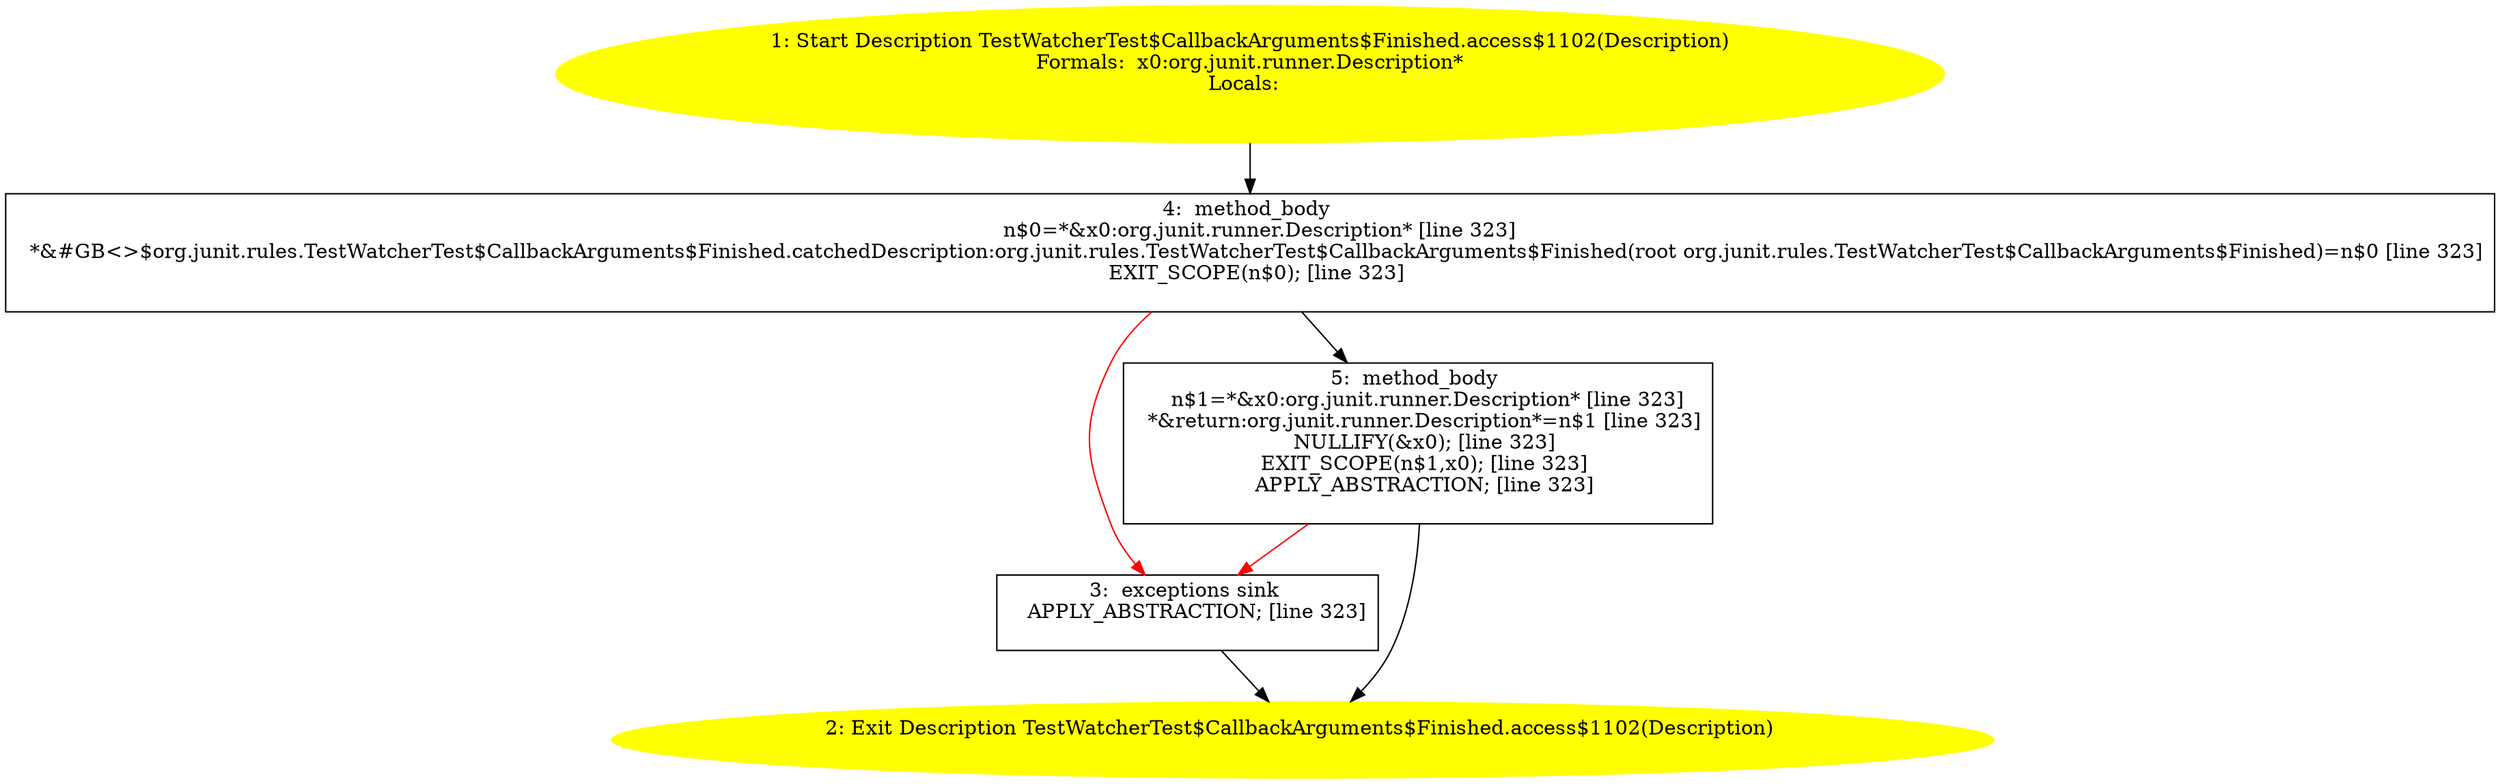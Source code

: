 /* @generated */
digraph cfg {
"org.junit.rules.TestWatcherTest$CallbackArguments$Finished.access$1102(org.junit.runner.Description).dfbc65b1095622e04f64d6ca342b3e83_1" [label="1: Start Description TestWatcherTest$CallbackArguments$Finished.access$1102(Description)\nFormals:  x0:org.junit.runner.Description*\nLocals:  \n  " color=yellow style=filled]
	

	 "org.junit.rules.TestWatcherTest$CallbackArguments$Finished.access$1102(org.junit.runner.Description).dfbc65b1095622e04f64d6ca342b3e83_1" -> "org.junit.rules.TestWatcherTest$CallbackArguments$Finished.access$1102(org.junit.runner.Description).dfbc65b1095622e04f64d6ca342b3e83_4" ;
"org.junit.rules.TestWatcherTest$CallbackArguments$Finished.access$1102(org.junit.runner.Description).dfbc65b1095622e04f64d6ca342b3e83_2" [label="2: Exit Description TestWatcherTest$CallbackArguments$Finished.access$1102(Description) \n  " color=yellow style=filled]
	

"org.junit.rules.TestWatcherTest$CallbackArguments$Finished.access$1102(org.junit.runner.Description).dfbc65b1095622e04f64d6ca342b3e83_3" [label="3:  exceptions sink \n   APPLY_ABSTRACTION; [line 323]\n " shape="box"]
	

	 "org.junit.rules.TestWatcherTest$CallbackArguments$Finished.access$1102(org.junit.runner.Description).dfbc65b1095622e04f64d6ca342b3e83_3" -> "org.junit.rules.TestWatcherTest$CallbackArguments$Finished.access$1102(org.junit.runner.Description).dfbc65b1095622e04f64d6ca342b3e83_2" ;
"org.junit.rules.TestWatcherTest$CallbackArguments$Finished.access$1102(org.junit.runner.Description).dfbc65b1095622e04f64d6ca342b3e83_4" [label="4:  method_body \n   n$0=*&x0:org.junit.runner.Description* [line 323]\n  *&#GB<>$org.junit.rules.TestWatcherTest$CallbackArguments$Finished.catchedDescription:org.junit.rules.TestWatcherTest$CallbackArguments$Finished(root org.junit.rules.TestWatcherTest$CallbackArguments$Finished)=n$0 [line 323]\n  EXIT_SCOPE(n$0); [line 323]\n " shape="box"]
	

	 "org.junit.rules.TestWatcherTest$CallbackArguments$Finished.access$1102(org.junit.runner.Description).dfbc65b1095622e04f64d6ca342b3e83_4" -> "org.junit.rules.TestWatcherTest$CallbackArguments$Finished.access$1102(org.junit.runner.Description).dfbc65b1095622e04f64d6ca342b3e83_5" ;
	 "org.junit.rules.TestWatcherTest$CallbackArguments$Finished.access$1102(org.junit.runner.Description).dfbc65b1095622e04f64d6ca342b3e83_4" -> "org.junit.rules.TestWatcherTest$CallbackArguments$Finished.access$1102(org.junit.runner.Description).dfbc65b1095622e04f64d6ca342b3e83_3" [color="red" ];
"org.junit.rules.TestWatcherTest$CallbackArguments$Finished.access$1102(org.junit.runner.Description).dfbc65b1095622e04f64d6ca342b3e83_5" [label="5:  method_body \n   n$1=*&x0:org.junit.runner.Description* [line 323]\n  *&return:org.junit.runner.Description*=n$1 [line 323]\n  NULLIFY(&x0); [line 323]\n  EXIT_SCOPE(n$1,x0); [line 323]\n  APPLY_ABSTRACTION; [line 323]\n " shape="box"]
	

	 "org.junit.rules.TestWatcherTest$CallbackArguments$Finished.access$1102(org.junit.runner.Description).dfbc65b1095622e04f64d6ca342b3e83_5" -> "org.junit.rules.TestWatcherTest$CallbackArguments$Finished.access$1102(org.junit.runner.Description).dfbc65b1095622e04f64d6ca342b3e83_2" ;
	 "org.junit.rules.TestWatcherTest$CallbackArguments$Finished.access$1102(org.junit.runner.Description).dfbc65b1095622e04f64d6ca342b3e83_5" -> "org.junit.rules.TestWatcherTest$CallbackArguments$Finished.access$1102(org.junit.runner.Description).dfbc65b1095622e04f64d6ca342b3e83_3" [color="red" ];
}
